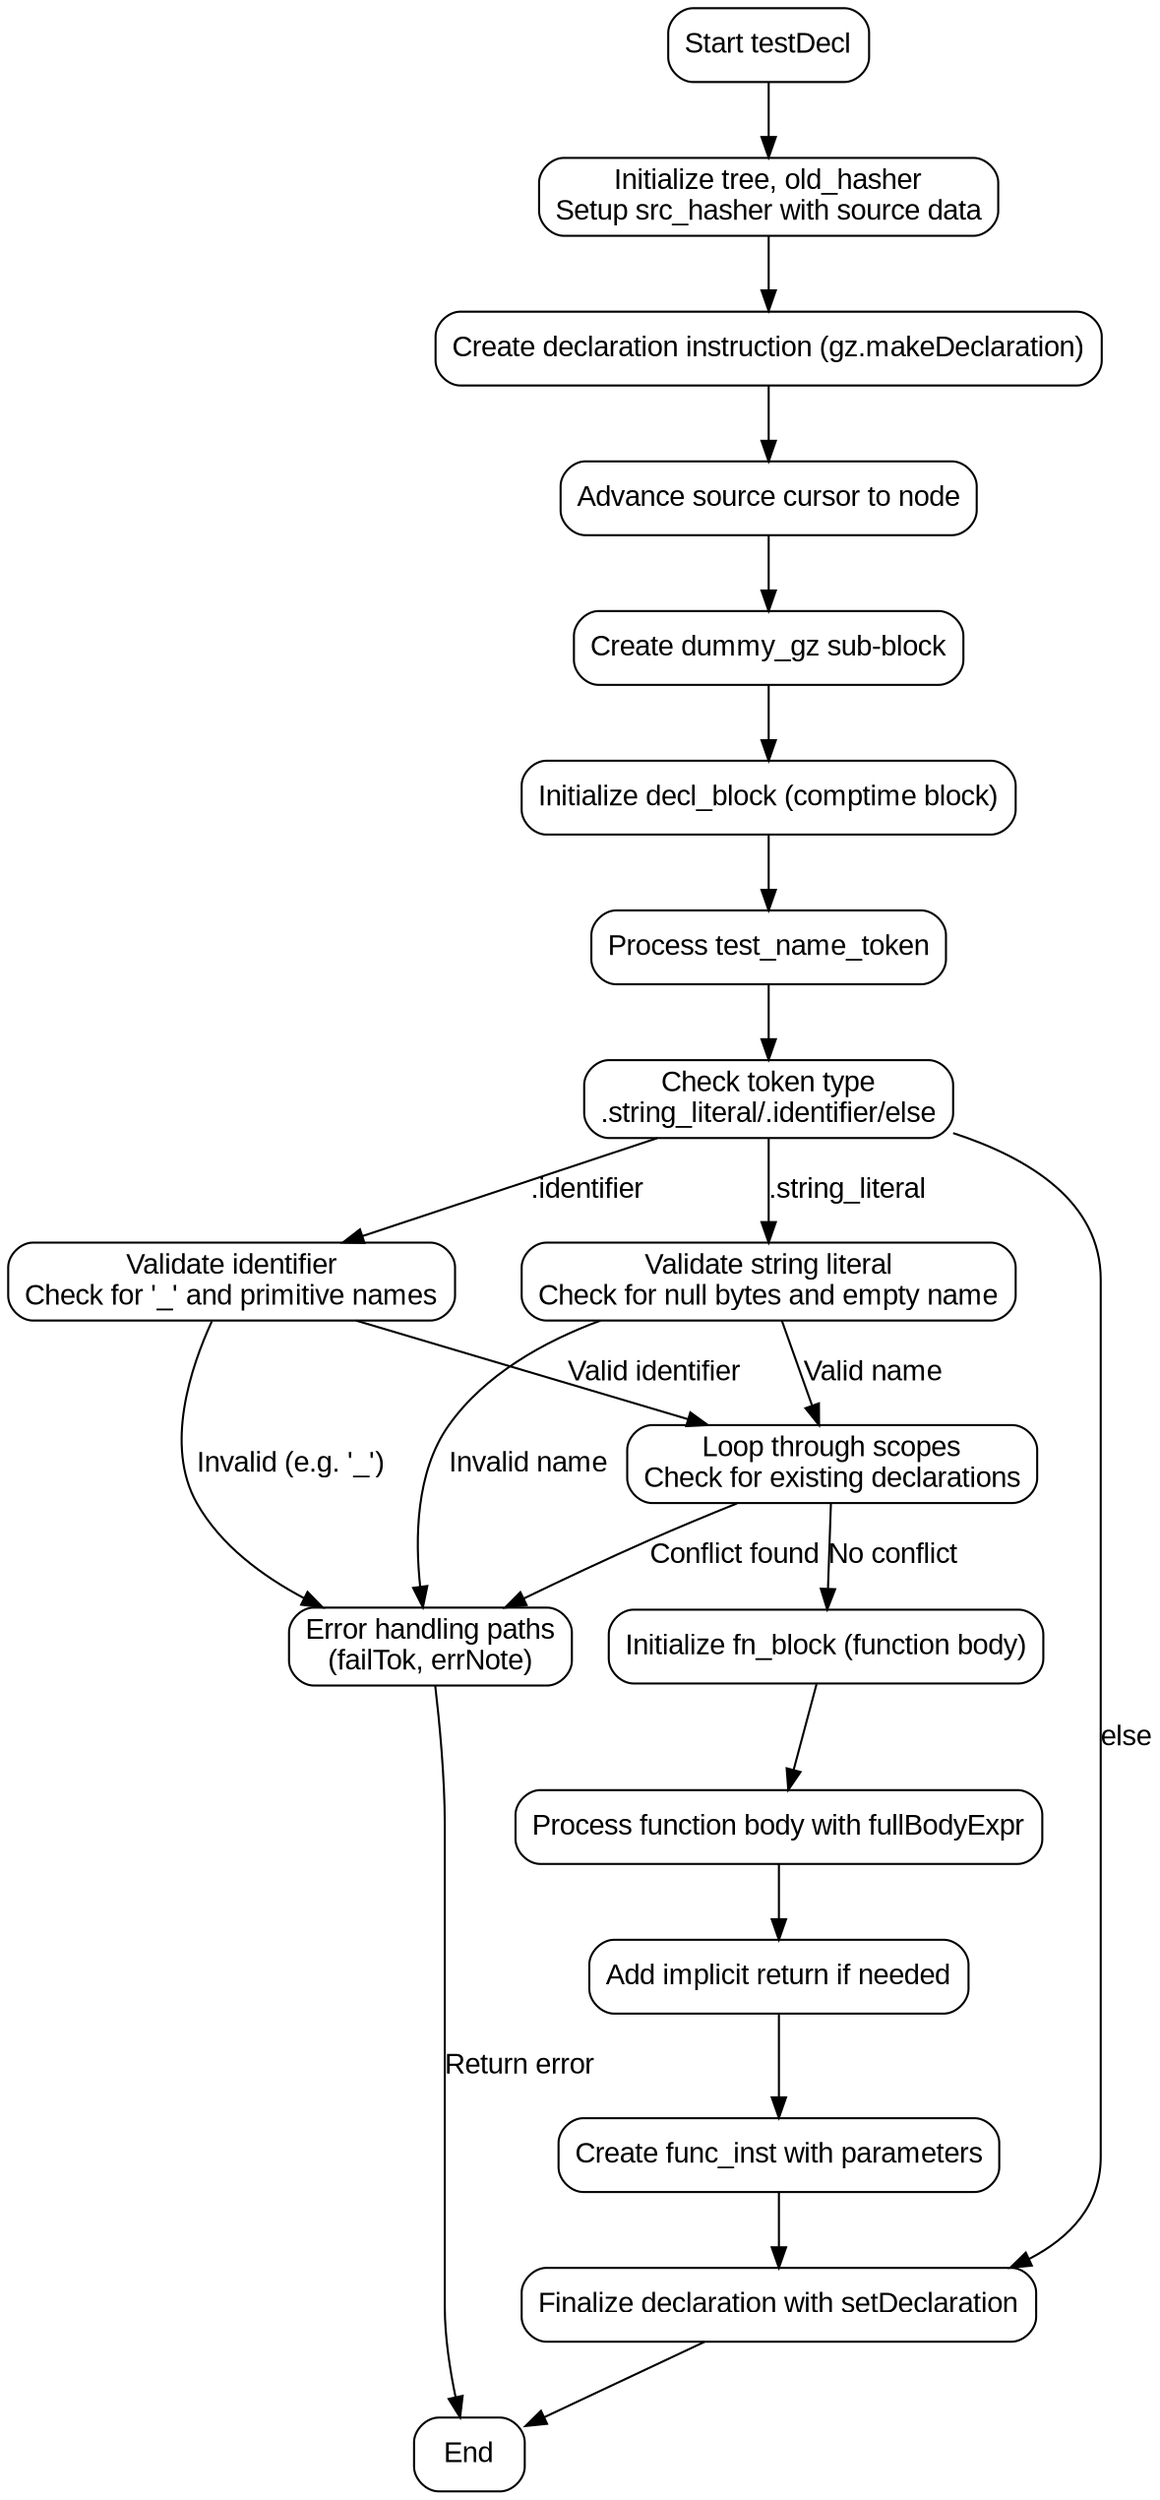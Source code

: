
digraph testDecl_flowchart {
    node [shape=rectangle, style="rounded", fontname="Arial"];
    edge [fontname="Arial"];

    start [label="Start testDecl"];
    init_vars [label="Initialize tree, old_hasher\nSetup src_hasher with source data"];
    decl_inst [label="Create declaration instruction (gz.makeDeclaration)"];
    advance_cursor [label="Advance source cursor to node"];
    setup_dummy_gz [label="Create dummy_gz sub-block"];
    decl_block [label="Initialize decl_block (comptime block)"];
    process_test_name [label="Process test_name_token"];
    check_token_type [label="Check token type\n.string_literal/.identifier/else"];
    string_literal_case [label="Validate string literal\nCheck for null bytes and empty name"];
    identifier_case [label="Validate identifier\nCheck for '_' and primitive names"];
    scope_loop [label="Loop through scopes\nCheck for existing declarations"];
    error_handling [label="Error handling paths\n(failTok, errNote)"];
    setup_fn_block [label="Initialize fn_block (function body)"];
    process_body [label="Process function body with fullBodyExpr"];
    add_implicit_return [label="Add implicit return if needed"];
    create_func_inst [label="Create func_inst with parameters"];
    finalize_decl [label="Finalize declaration with setDeclaration"];
    end [label="End"];

    start -> init_vars;
    init_vars -> decl_inst;
    decl_inst -> advance_cursor;
    advance_cursor -> setup_dummy_gz;
    setup_dummy_gz -> decl_block;
    decl_block -> process_test_name;
    process_test_name -> check_token_type;

    check_token_type -> string_literal_case [label=".string_literal"];
    check_token_type -> identifier_case [label=".identifier"];
    check_token_type -> finalize_decl [label="else"];

    string_literal_case -> error_handling [label="Invalid name"];
    string_literal_case -> scope_loop [label="Valid name"];

    identifier_case -> error_handling [label="Invalid (e.g. '_')"];
    identifier_case -> scope_loop [label="Valid identifier"];

    scope_loop -> error_handling [label="Conflict found"];
    scope_loop -> setup_fn_block [label="No conflict"];

    setup_fn_block -> process_body;
    process_body -> add_implicit_return;
    add_implicit_return -> create_func_inst;
    create_func_inst -> finalize_decl;
    finalize_decl -> end;

    error_handling -> end [label="Return error"];
}
